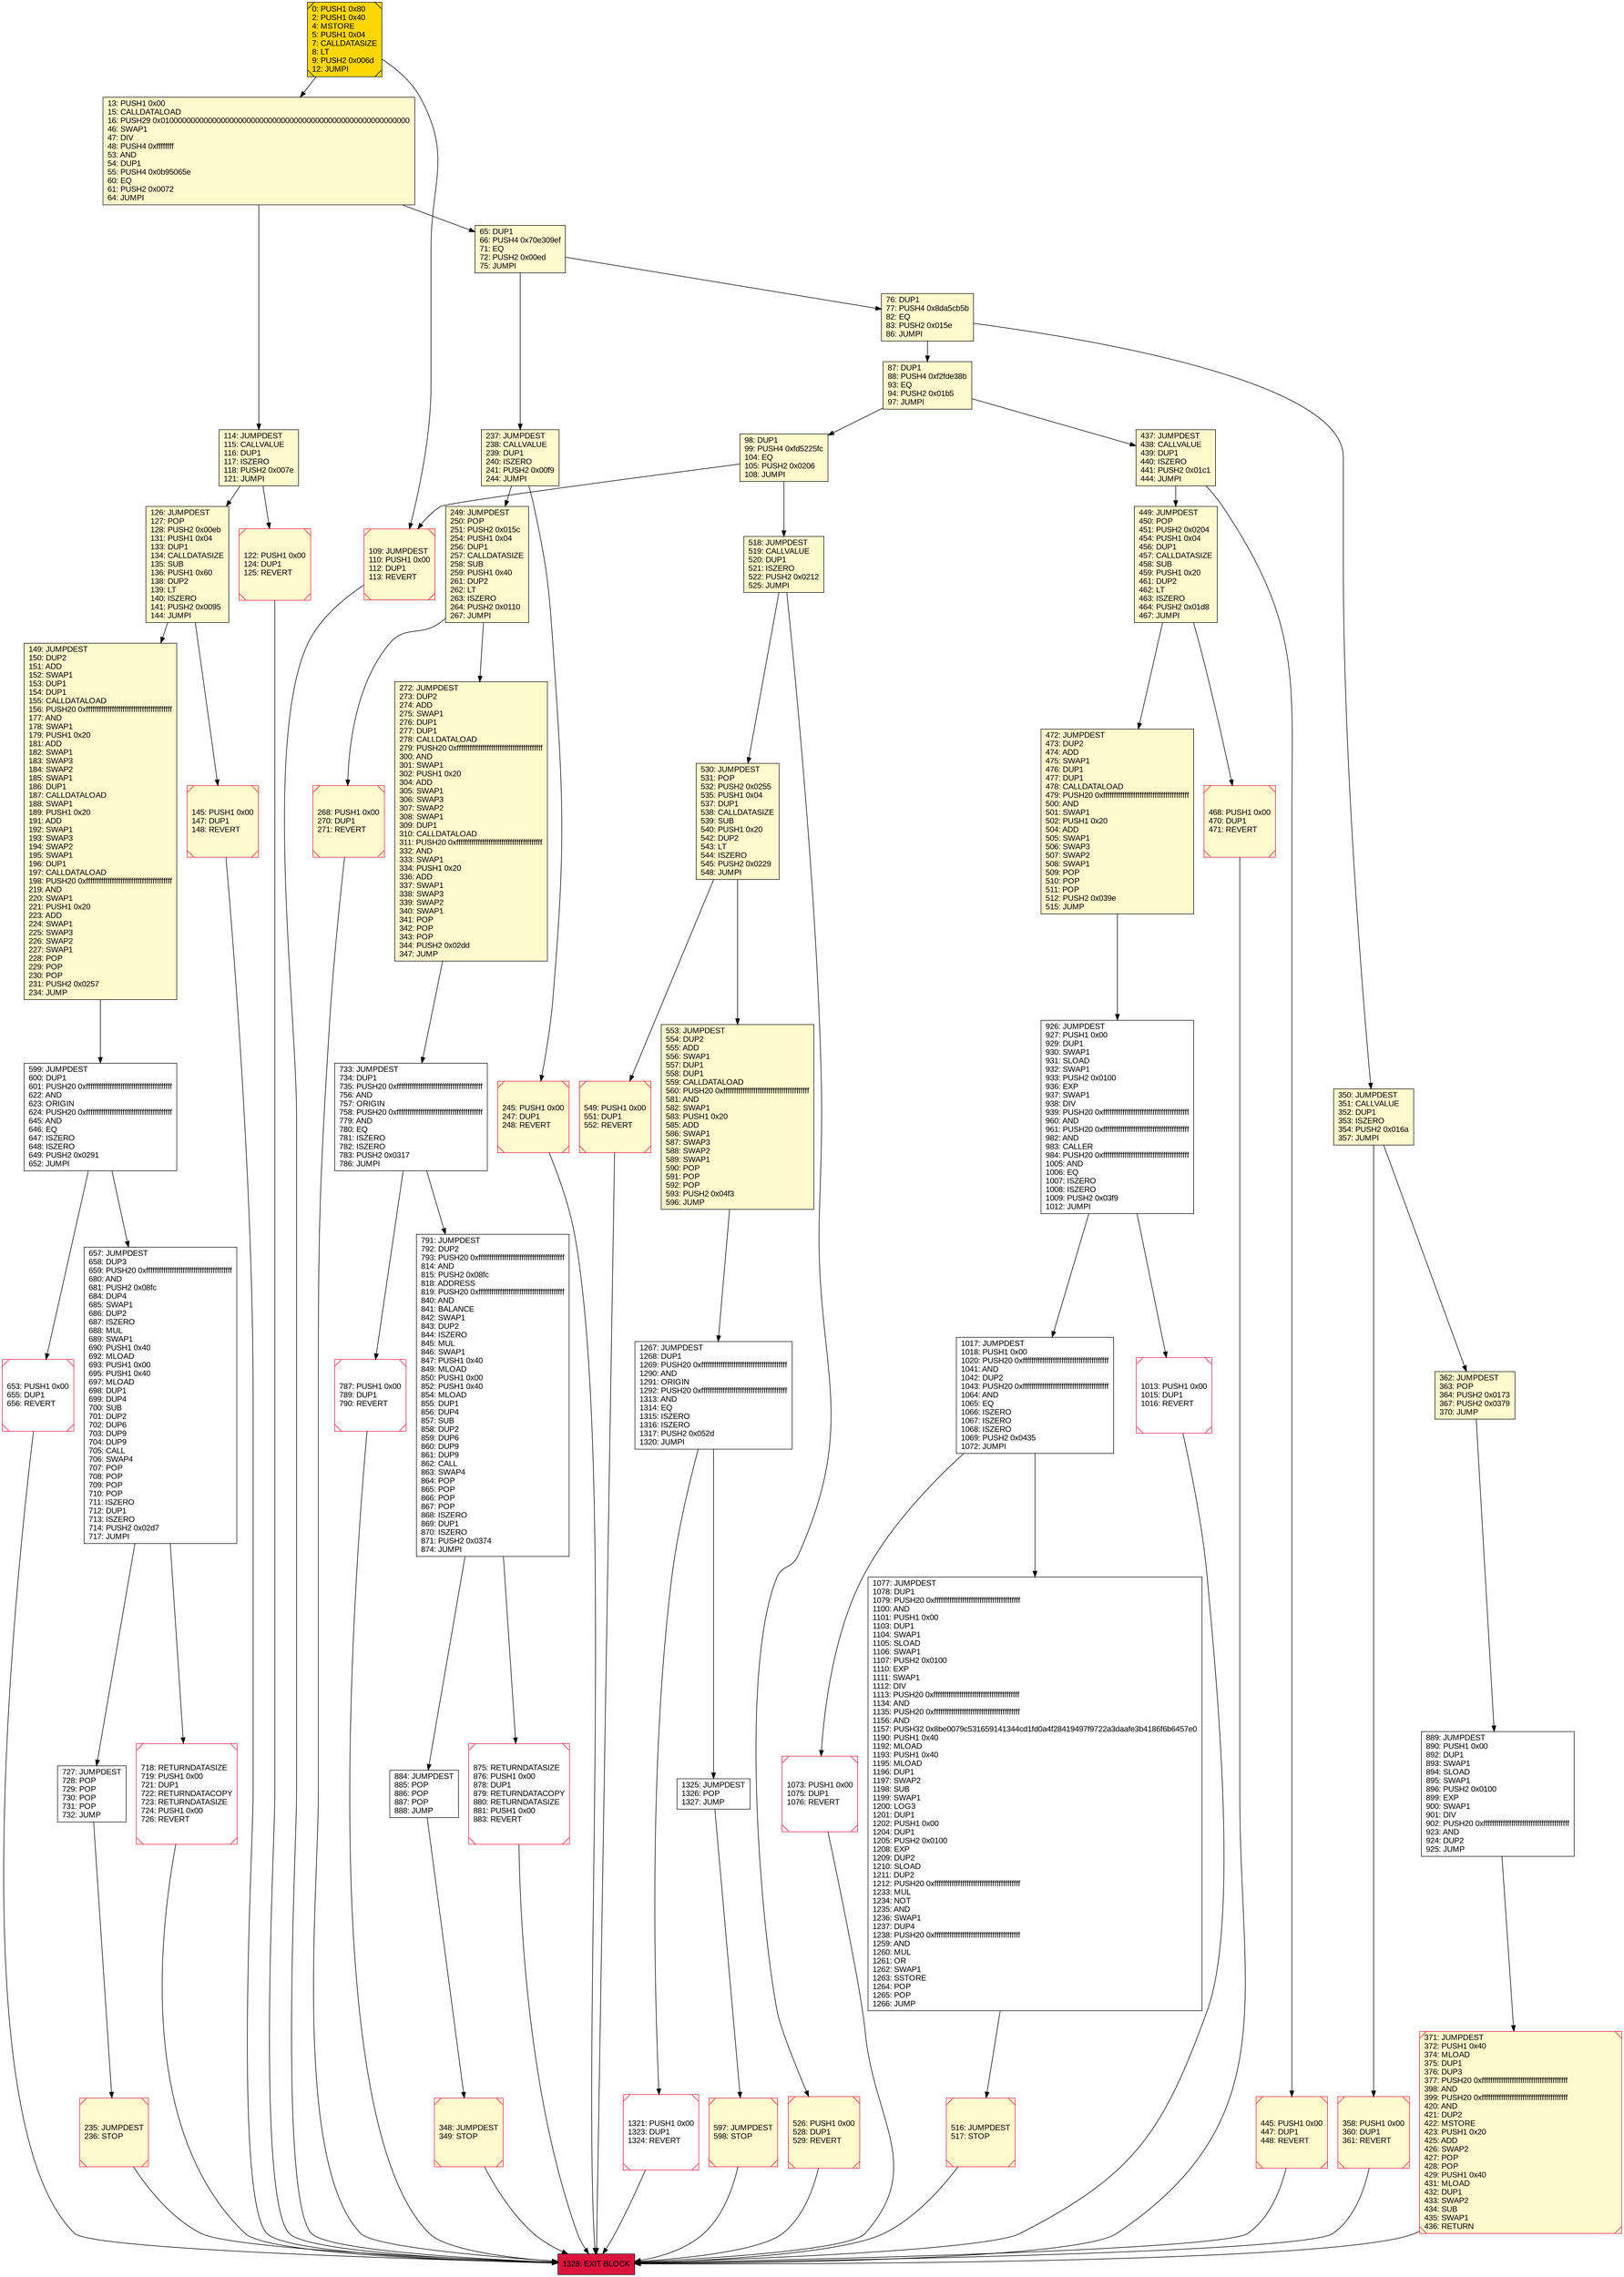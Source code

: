 digraph G {
bgcolor=transparent rankdir=UD;
node [shape=box style=filled color=black fillcolor=white fontname=arial fontcolor=black];
549 [label="549: PUSH1 0x00\l551: DUP1\l552: REVERT\l" fillcolor=lemonchiffon shape=Msquare color=crimson ];
657 [label="657: JUMPDEST\l658: DUP3\l659: PUSH20 0xffffffffffffffffffffffffffffffffffffffff\l680: AND\l681: PUSH2 0x08fc\l684: DUP4\l685: SWAP1\l686: DUP2\l687: ISZERO\l688: MUL\l689: SWAP1\l690: PUSH1 0x40\l692: MLOAD\l693: PUSH1 0x00\l695: PUSH1 0x40\l697: MLOAD\l698: DUP1\l699: DUP4\l700: SUB\l701: DUP2\l702: DUP6\l703: DUP9\l704: DUP9\l705: CALL\l706: SWAP4\l707: POP\l708: POP\l709: POP\l710: POP\l711: ISZERO\l712: DUP1\l713: ISZERO\l714: PUSH2 0x02d7\l717: JUMPI\l" ];
98 [label="98: DUP1\l99: PUSH4 0xfd5225fc\l104: EQ\l105: PUSH2 0x0206\l108: JUMPI\l" fillcolor=lemonchiffon ];
1321 [label="1321: PUSH1 0x00\l1323: DUP1\l1324: REVERT\l" shape=Msquare color=crimson ];
1325 [label="1325: JUMPDEST\l1326: POP\l1327: JUMP\l" ];
599 [label="599: JUMPDEST\l600: DUP1\l601: PUSH20 0xffffffffffffffffffffffffffffffffffffffff\l622: AND\l623: ORIGIN\l624: PUSH20 0xffffffffffffffffffffffffffffffffffffffff\l645: AND\l646: EQ\l647: ISZERO\l648: ISZERO\l649: PUSH2 0x0291\l652: JUMPI\l" ];
733 [label="733: JUMPDEST\l734: DUP1\l735: PUSH20 0xffffffffffffffffffffffffffffffffffffffff\l756: AND\l757: ORIGIN\l758: PUSH20 0xffffffffffffffffffffffffffffffffffffffff\l779: AND\l780: EQ\l781: ISZERO\l782: ISZERO\l783: PUSH2 0x0317\l786: JUMPI\l" ];
516 [label="516: JUMPDEST\l517: STOP\l" fillcolor=lemonchiffon shape=Msquare color=crimson ];
1073 [label="1073: PUSH1 0x00\l1075: DUP1\l1076: REVERT\l" shape=Msquare color=crimson ];
884 [label="884: JUMPDEST\l885: POP\l886: POP\l887: POP\l888: JUMP\l" ];
727 [label="727: JUMPDEST\l728: POP\l729: POP\l730: POP\l731: POP\l732: JUMP\l" ];
445 [label="445: PUSH1 0x00\l447: DUP1\l448: REVERT\l" fillcolor=lemonchiffon shape=Msquare color=crimson ];
371 [label="371: JUMPDEST\l372: PUSH1 0x40\l374: MLOAD\l375: DUP1\l376: DUP3\l377: PUSH20 0xffffffffffffffffffffffffffffffffffffffff\l398: AND\l399: PUSH20 0xffffffffffffffffffffffffffffffffffffffff\l420: AND\l421: DUP2\l422: MSTORE\l423: PUSH1 0x20\l425: ADD\l426: SWAP2\l427: POP\l428: POP\l429: PUSH1 0x40\l431: MLOAD\l432: DUP1\l433: SWAP2\l434: SUB\l435: SWAP1\l436: RETURN\l" fillcolor=lemonchiffon shape=Msquare color=crimson ];
362 [label="362: JUMPDEST\l363: POP\l364: PUSH2 0x0173\l367: PUSH2 0x0379\l370: JUMP\l" fillcolor=lemonchiffon ];
1017 [label="1017: JUMPDEST\l1018: PUSH1 0x00\l1020: PUSH20 0xffffffffffffffffffffffffffffffffffffffff\l1041: AND\l1042: DUP2\l1043: PUSH20 0xffffffffffffffffffffffffffffffffffffffff\l1064: AND\l1065: EQ\l1066: ISZERO\l1067: ISZERO\l1068: ISZERO\l1069: PUSH2 0x0435\l1072: JUMPI\l" ];
76 [label="76: DUP1\l77: PUSH4 0x8da5cb5b\l82: EQ\l83: PUSH2 0x015e\l86: JUMPI\l" fillcolor=lemonchiffon ];
437 [label="437: JUMPDEST\l438: CALLVALUE\l439: DUP1\l440: ISZERO\l441: PUSH2 0x01c1\l444: JUMPI\l" fillcolor=lemonchiffon ];
653 [label="653: PUSH1 0x00\l655: DUP1\l656: REVERT\l" shape=Msquare color=crimson ];
268 [label="268: PUSH1 0x00\l270: DUP1\l271: REVERT\l" fillcolor=lemonchiffon shape=Msquare color=crimson ];
526 [label="526: PUSH1 0x00\l528: DUP1\l529: REVERT\l" fillcolor=lemonchiffon shape=Msquare color=crimson ];
1328 [label="1328: EXIT BLOCK\l" fillcolor=crimson ];
145 [label="145: PUSH1 0x00\l147: DUP1\l148: REVERT\l" fillcolor=lemonchiffon shape=Msquare color=crimson ];
787 [label="787: PUSH1 0x00\l789: DUP1\l790: REVERT\l" shape=Msquare color=crimson ];
149 [label="149: JUMPDEST\l150: DUP2\l151: ADD\l152: SWAP1\l153: DUP1\l154: DUP1\l155: CALLDATALOAD\l156: PUSH20 0xffffffffffffffffffffffffffffffffffffffff\l177: AND\l178: SWAP1\l179: PUSH1 0x20\l181: ADD\l182: SWAP1\l183: SWAP3\l184: SWAP2\l185: SWAP1\l186: DUP1\l187: CALLDATALOAD\l188: SWAP1\l189: PUSH1 0x20\l191: ADD\l192: SWAP1\l193: SWAP3\l194: SWAP2\l195: SWAP1\l196: DUP1\l197: CALLDATALOAD\l198: PUSH20 0xffffffffffffffffffffffffffffffffffffffff\l219: AND\l220: SWAP1\l221: PUSH1 0x20\l223: ADD\l224: SWAP1\l225: SWAP3\l226: SWAP2\l227: SWAP1\l228: POP\l229: POP\l230: POP\l231: PUSH2 0x0257\l234: JUMP\l" fillcolor=lemonchiffon ];
65 [label="65: DUP1\l66: PUSH4 0x70e309ef\l71: EQ\l72: PUSH2 0x00ed\l75: JUMPI\l" fillcolor=lemonchiffon ];
350 [label="350: JUMPDEST\l351: CALLVALUE\l352: DUP1\l353: ISZERO\l354: PUSH2 0x016a\l357: JUMPI\l" fillcolor=lemonchiffon ];
530 [label="530: JUMPDEST\l531: POP\l532: PUSH2 0x0255\l535: PUSH1 0x04\l537: DUP1\l538: CALLDATASIZE\l539: SUB\l540: PUSH1 0x20\l542: DUP2\l543: LT\l544: ISZERO\l545: PUSH2 0x0229\l548: JUMPI\l" fillcolor=lemonchiffon ];
597 [label="597: JUMPDEST\l598: STOP\l" fillcolor=lemonchiffon shape=Msquare color=crimson ];
13 [label="13: PUSH1 0x00\l15: CALLDATALOAD\l16: PUSH29 0x0100000000000000000000000000000000000000000000000000000000\l46: SWAP1\l47: DIV\l48: PUSH4 0xffffffff\l53: AND\l54: DUP1\l55: PUSH4 0x0b95065e\l60: EQ\l61: PUSH2 0x0072\l64: JUMPI\l" fillcolor=lemonchiffon ];
449 [label="449: JUMPDEST\l450: POP\l451: PUSH2 0x0204\l454: PUSH1 0x04\l456: DUP1\l457: CALLDATASIZE\l458: SUB\l459: PUSH1 0x20\l461: DUP2\l462: LT\l463: ISZERO\l464: PUSH2 0x01d8\l467: JUMPI\l" fillcolor=lemonchiffon ];
926 [label="926: JUMPDEST\l927: PUSH1 0x00\l929: DUP1\l930: SWAP1\l931: SLOAD\l932: SWAP1\l933: PUSH2 0x0100\l936: EXP\l937: SWAP1\l938: DIV\l939: PUSH20 0xffffffffffffffffffffffffffffffffffffffff\l960: AND\l961: PUSH20 0xffffffffffffffffffffffffffffffffffffffff\l982: AND\l983: CALLER\l984: PUSH20 0xffffffffffffffffffffffffffffffffffffffff\l1005: AND\l1006: EQ\l1007: ISZERO\l1008: ISZERO\l1009: PUSH2 0x03f9\l1012: JUMPI\l" ];
358 [label="358: PUSH1 0x00\l360: DUP1\l361: REVERT\l" fillcolor=lemonchiffon shape=Msquare color=crimson ];
1077 [label="1077: JUMPDEST\l1078: DUP1\l1079: PUSH20 0xffffffffffffffffffffffffffffffffffffffff\l1100: AND\l1101: PUSH1 0x00\l1103: DUP1\l1104: SWAP1\l1105: SLOAD\l1106: SWAP1\l1107: PUSH2 0x0100\l1110: EXP\l1111: SWAP1\l1112: DIV\l1113: PUSH20 0xffffffffffffffffffffffffffffffffffffffff\l1134: AND\l1135: PUSH20 0xffffffffffffffffffffffffffffffffffffffff\l1156: AND\l1157: PUSH32 0x8be0079c531659141344cd1fd0a4f28419497f9722a3daafe3b4186f6b6457e0\l1190: PUSH1 0x40\l1192: MLOAD\l1193: PUSH1 0x40\l1195: MLOAD\l1196: DUP1\l1197: SWAP2\l1198: SUB\l1199: SWAP1\l1200: LOG3\l1201: DUP1\l1202: PUSH1 0x00\l1204: DUP1\l1205: PUSH2 0x0100\l1208: EXP\l1209: DUP2\l1210: SLOAD\l1211: DUP2\l1212: PUSH20 0xffffffffffffffffffffffffffffffffffffffff\l1233: MUL\l1234: NOT\l1235: AND\l1236: SWAP1\l1237: DUP4\l1238: PUSH20 0xffffffffffffffffffffffffffffffffffffffff\l1259: AND\l1260: MUL\l1261: OR\l1262: SWAP1\l1263: SSTORE\l1264: POP\l1265: POP\l1266: JUMP\l" ];
348 [label="348: JUMPDEST\l349: STOP\l" fillcolor=lemonchiffon shape=Msquare color=crimson ];
87 [label="87: DUP1\l88: PUSH4 0xf2fde38b\l93: EQ\l94: PUSH2 0x01b5\l97: JUMPI\l" fillcolor=lemonchiffon ];
518 [label="518: JUMPDEST\l519: CALLVALUE\l520: DUP1\l521: ISZERO\l522: PUSH2 0x0212\l525: JUMPI\l" fillcolor=lemonchiffon ];
889 [label="889: JUMPDEST\l890: PUSH1 0x00\l892: DUP1\l893: SWAP1\l894: SLOAD\l895: SWAP1\l896: PUSH2 0x0100\l899: EXP\l900: SWAP1\l901: DIV\l902: PUSH20 0xffffffffffffffffffffffffffffffffffffffff\l923: AND\l924: DUP2\l925: JUMP\l" ];
245 [label="245: PUSH1 0x00\l247: DUP1\l248: REVERT\l" fillcolor=lemonchiffon shape=Msquare color=crimson ];
1013 [label="1013: PUSH1 0x00\l1015: DUP1\l1016: REVERT\l" shape=Msquare color=crimson ];
237 [label="237: JUMPDEST\l238: CALLVALUE\l239: DUP1\l240: ISZERO\l241: PUSH2 0x00f9\l244: JUMPI\l" fillcolor=lemonchiffon ];
718 [label="718: RETURNDATASIZE\l719: PUSH1 0x00\l721: DUP1\l722: RETURNDATACOPY\l723: RETURNDATASIZE\l724: PUSH1 0x00\l726: REVERT\l" shape=Msquare color=crimson ];
249 [label="249: JUMPDEST\l250: POP\l251: PUSH2 0x015c\l254: PUSH1 0x04\l256: DUP1\l257: CALLDATASIZE\l258: SUB\l259: PUSH1 0x40\l261: DUP2\l262: LT\l263: ISZERO\l264: PUSH2 0x0110\l267: JUMPI\l" fillcolor=lemonchiffon ];
122 [label="122: PUSH1 0x00\l124: DUP1\l125: REVERT\l" fillcolor=lemonchiffon shape=Msquare color=crimson ];
791 [label="791: JUMPDEST\l792: DUP2\l793: PUSH20 0xffffffffffffffffffffffffffffffffffffffff\l814: AND\l815: PUSH2 0x08fc\l818: ADDRESS\l819: PUSH20 0xffffffffffffffffffffffffffffffffffffffff\l840: AND\l841: BALANCE\l842: SWAP1\l843: DUP2\l844: ISZERO\l845: MUL\l846: SWAP1\l847: PUSH1 0x40\l849: MLOAD\l850: PUSH1 0x00\l852: PUSH1 0x40\l854: MLOAD\l855: DUP1\l856: DUP4\l857: SUB\l858: DUP2\l859: DUP6\l860: DUP9\l861: DUP9\l862: CALL\l863: SWAP4\l864: POP\l865: POP\l866: POP\l867: POP\l868: ISZERO\l869: DUP1\l870: ISZERO\l871: PUSH2 0x0374\l874: JUMPI\l" ];
1267 [label="1267: JUMPDEST\l1268: DUP1\l1269: PUSH20 0xffffffffffffffffffffffffffffffffffffffff\l1290: AND\l1291: ORIGIN\l1292: PUSH20 0xffffffffffffffffffffffffffffffffffffffff\l1313: AND\l1314: EQ\l1315: ISZERO\l1316: ISZERO\l1317: PUSH2 0x052d\l1320: JUMPI\l" ];
472 [label="472: JUMPDEST\l473: DUP2\l474: ADD\l475: SWAP1\l476: DUP1\l477: DUP1\l478: CALLDATALOAD\l479: PUSH20 0xffffffffffffffffffffffffffffffffffffffff\l500: AND\l501: SWAP1\l502: PUSH1 0x20\l504: ADD\l505: SWAP1\l506: SWAP3\l507: SWAP2\l508: SWAP1\l509: POP\l510: POP\l511: POP\l512: PUSH2 0x039e\l515: JUMP\l" fillcolor=lemonchiffon ];
126 [label="126: JUMPDEST\l127: POP\l128: PUSH2 0x00eb\l131: PUSH1 0x04\l133: DUP1\l134: CALLDATASIZE\l135: SUB\l136: PUSH1 0x60\l138: DUP2\l139: LT\l140: ISZERO\l141: PUSH2 0x0095\l144: JUMPI\l" fillcolor=lemonchiffon ];
109 [label="109: JUMPDEST\l110: PUSH1 0x00\l112: DUP1\l113: REVERT\l" fillcolor=lemonchiffon shape=Msquare color=crimson ];
0 [label="0: PUSH1 0x80\l2: PUSH1 0x40\l4: MSTORE\l5: PUSH1 0x04\l7: CALLDATASIZE\l8: LT\l9: PUSH2 0x006d\l12: JUMPI\l" fillcolor=lemonchiffon shape=Msquare fillcolor=gold ];
114 [label="114: JUMPDEST\l115: CALLVALUE\l116: DUP1\l117: ISZERO\l118: PUSH2 0x007e\l121: JUMPI\l" fillcolor=lemonchiffon ];
272 [label="272: JUMPDEST\l273: DUP2\l274: ADD\l275: SWAP1\l276: DUP1\l277: DUP1\l278: CALLDATALOAD\l279: PUSH20 0xffffffffffffffffffffffffffffffffffffffff\l300: AND\l301: SWAP1\l302: PUSH1 0x20\l304: ADD\l305: SWAP1\l306: SWAP3\l307: SWAP2\l308: SWAP1\l309: DUP1\l310: CALLDATALOAD\l311: PUSH20 0xffffffffffffffffffffffffffffffffffffffff\l332: AND\l333: SWAP1\l334: PUSH1 0x20\l336: ADD\l337: SWAP1\l338: SWAP3\l339: SWAP2\l340: SWAP1\l341: POP\l342: POP\l343: POP\l344: PUSH2 0x02dd\l347: JUMP\l" fillcolor=lemonchiffon ];
875 [label="875: RETURNDATASIZE\l876: PUSH1 0x00\l878: DUP1\l879: RETURNDATACOPY\l880: RETURNDATASIZE\l881: PUSH1 0x00\l883: REVERT\l" shape=Msquare color=crimson ];
468 [label="468: PUSH1 0x00\l470: DUP1\l471: REVERT\l" fillcolor=lemonchiffon shape=Msquare color=crimson ];
235 [label="235: JUMPDEST\l236: STOP\l" fillcolor=lemonchiffon shape=Msquare color=crimson ];
553 [label="553: JUMPDEST\l554: DUP2\l555: ADD\l556: SWAP1\l557: DUP1\l558: DUP1\l559: CALLDATALOAD\l560: PUSH20 0xffffffffffffffffffffffffffffffffffffffff\l581: AND\l582: SWAP1\l583: PUSH1 0x20\l585: ADD\l586: SWAP1\l587: SWAP3\l588: SWAP2\l589: SWAP1\l590: POP\l591: POP\l592: POP\l593: PUSH2 0x04f3\l596: JUMP\l" fillcolor=lemonchiffon ];
145 -> 1328;
0 -> 109;
237 -> 245;
787 -> 1328;
599 -> 657;
114 -> 126;
237 -> 249;
371 -> 1328;
350 -> 362;
926 -> 1013;
653 -> 1328;
657 -> 727;
76 -> 350;
268 -> 1328;
65 -> 76;
553 -> 1267;
526 -> 1328;
516 -> 1328;
1073 -> 1328;
733 -> 787;
599 -> 653;
472 -> 926;
449 -> 472;
249 -> 272;
445 -> 1328;
0 -> 13;
13 -> 114;
791 -> 875;
437 -> 445;
114 -> 122;
449 -> 468;
549 -> 1328;
530 -> 549;
1321 -> 1328;
1017 -> 1073;
149 -> 599;
875 -> 1328;
530 -> 553;
468 -> 1328;
791 -> 884;
1325 -> 597;
87 -> 98;
98 -> 518;
733 -> 791;
235 -> 1328;
657 -> 718;
126 -> 149;
126 -> 145;
1077 -> 516;
109 -> 1328;
884 -> 348;
65 -> 237;
272 -> 733;
76 -> 87;
245 -> 1328;
1013 -> 1328;
518 -> 526;
718 -> 1328;
87 -> 437;
727 -> 235;
437 -> 449;
1267 -> 1321;
122 -> 1328;
362 -> 889;
1267 -> 1325;
98 -> 109;
1017 -> 1077;
889 -> 371;
926 -> 1017;
13 -> 65;
350 -> 358;
597 -> 1328;
249 -> 268;
518 -> 530;
358 -> 1328;
348 -> 1328;
}